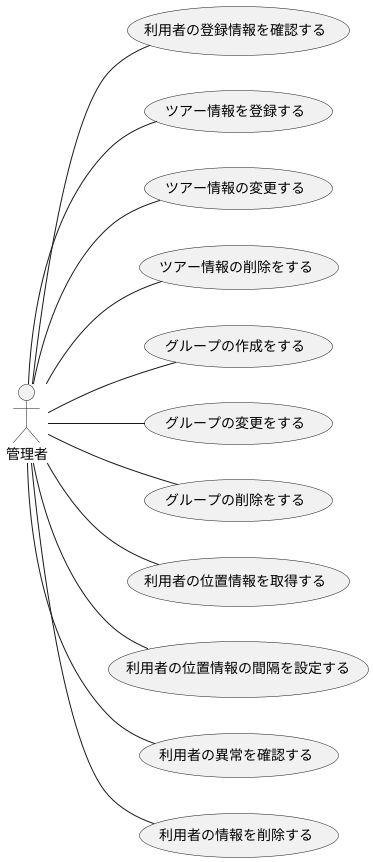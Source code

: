 @startuml 管理者
left to right direction
actor 管理者

管理者 -- (利用者の登録情報を確認する)
管理者 -- (ツアー情報を登録する)
管理者 -- (ツアー情報の変更する)
管理者 -- (ツアー情報の削除をする)
管理者 -- (グループの作成をする)
管理者 -- (グループの変更をする)
管理者 -- (グループの削除をする)
管理者 -- (利用者の位置情報を取得する)
管理者 -- (利用者の位置情報の間隔を設定する)
管理者 -- (利用者の異常を確認する)
管理者 -- (利用者の情報を削除する)
@enduml